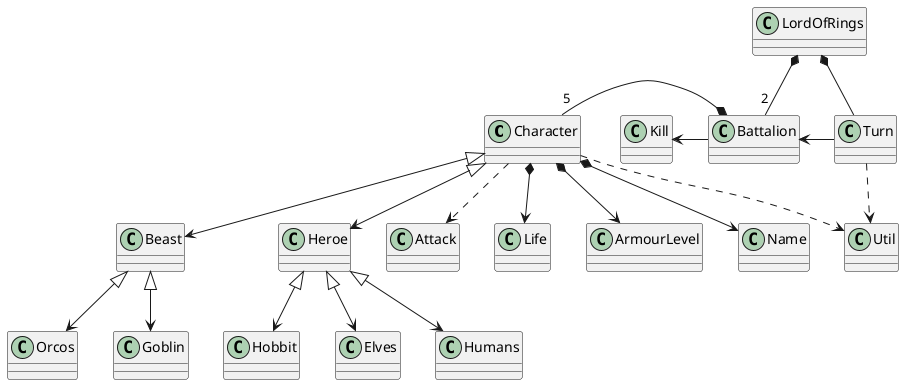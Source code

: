 @startuml UML
class Character
Class Beast
Class Heroe
Class Attack

Class LordOfRings
Class Life
Class ArmourLevel
Class Util
Class Elves
Class Humans
Class Hobbit
Class Goblin
Class Battalion
Class Turn

LordOfRings *-down-"2" Battalion
LordOfRings *-right- Turn

Character <|-down-> Beast
Character <|-down-> Heroe

Beast<|-down-> Orcos
Beast<|-down-> Goblin

Heroe <|-down-> Elves
Heroe <|-down-> Humans
Heroe <|-down-> Hobbit

Character *-down-> Life
Character *-down-> ArmourLevel
Character *-down-> Name
Character ..>Util
Character..> Attack
Battalion -up> Kill
Battalion *-left-"5" Character
Turn -left> Battalion
Turn..> Util

@enduml